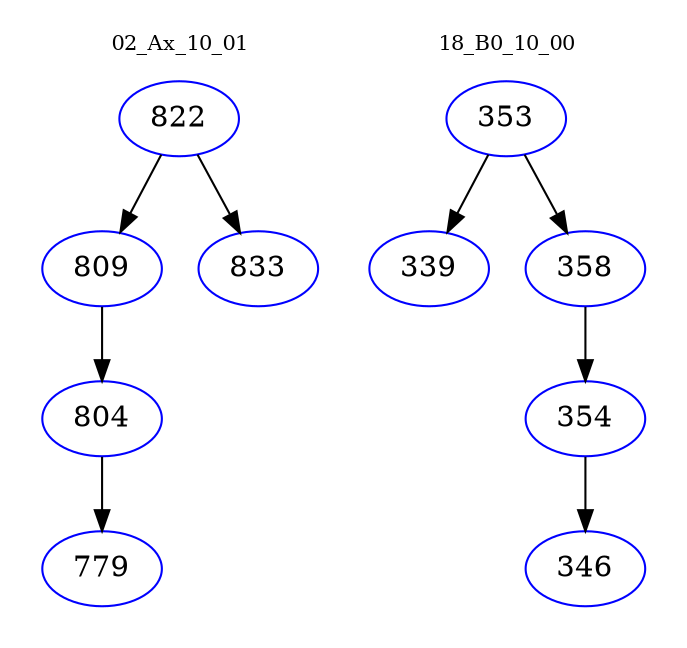 digraph{
subgraph cluster_0 {
color = white
label = "02_Ax_10_01";
fontsize=10;
T0_822 [label="822", color="blue"]
T0_822 -> T0_809 [color="black"]
T0_809 [label="809", color="blue"]
T0_809 -> T0_804 [color="black"]
T0_804 [label="804", color="blue"]
T0_804 -> T0_779 [color="black"]
T0_779 [label="779", color="blue"]
T0_822 -> T0_833 [color="black"]
T0_833 [label="833", color="blue"]
}
subgraph cluster_1 {
color = white
label = "18_B0_10_00";
fontsize=10;
T1_353 [label="353", color="blue"]
T1_353 -> T1_339 [color="black"]
T1_339 [label="339", color="blue"]
T1_353 -> T1_358 [color="black"]
T1_358 [label="358", color="blue"]
T1_358 -> T1_354 [color="black"]
T1_354 [label="354", color="blue"]
T1_354 -> T1_346 [color="black"]
T1_346 [label="346", color="blue"]
}
}
